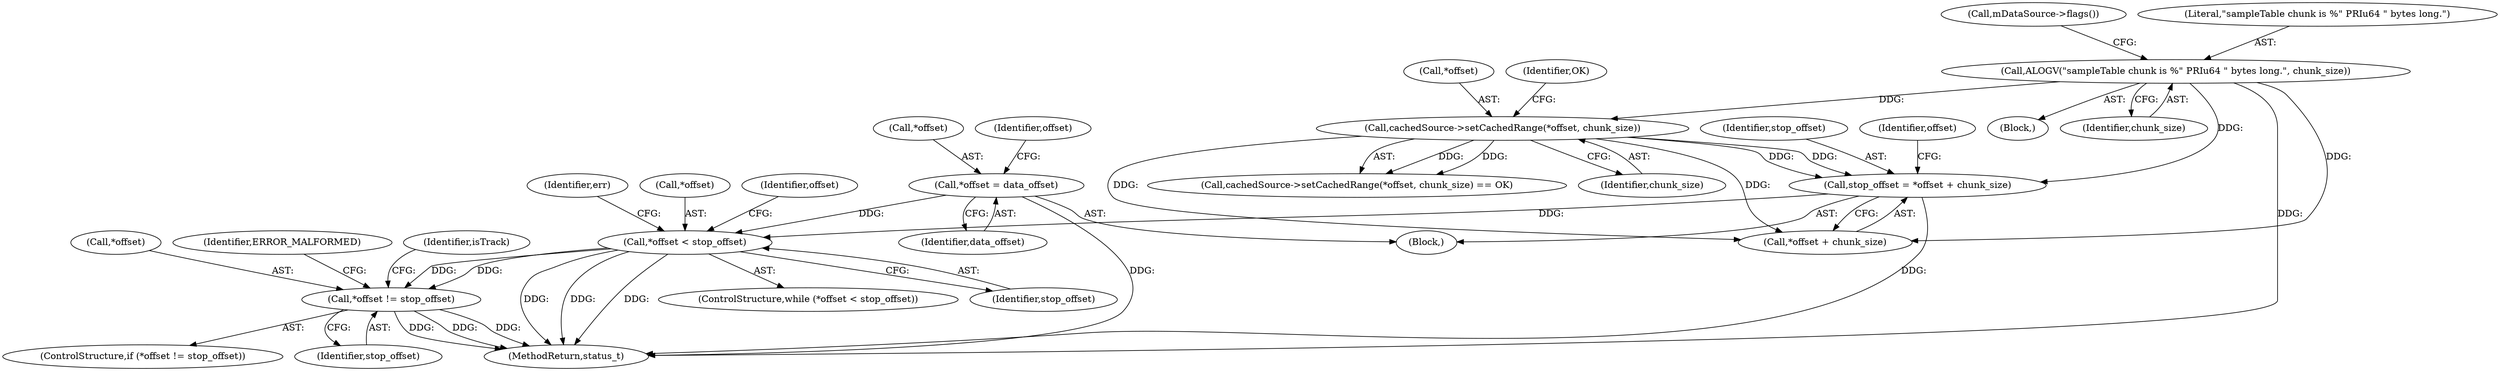 digraph "0_Android_463a6f807e187828442949d1924e143cf07778c6@pointer" {
"1000500" [label="(Call,*offset != stop_offset)"];
"1000479" [label="(Call,*offset < stop_offset)"];
"1000474" [label="(Call,*offset = data_offset)"];
"1000468" [label="(Call,stop_offset = *offset + chunk_size)"];
"1000395" [label="(Call,cachedSource->setCachedRange(*offset, chunk_size))"];
"1000378" [label="(Call,ALOGV(\"sampleTable chunk is %\" PRIu64 \" bytes long.\", chunk_size))"];
"1000486" [label="(Identifier,err)"];
"1000470" [label="(Call,*offset + chunk_size)"];
"1000501" [label="(Call,*offset)"];
"1000478" [label="(ControlStructure,while (*offset < stop_offset))"];
"1000475" [label="(Call,*offset)"];
"1000378" [label="(Call,ALOGV(\"sampleTable chunk is %\" PRIu64 \" bytes long.\", chunk_size))"];
"1000481" [label="(Identifier,offset)"];
"1000482" [label="(Identifier,stop_offset)"];
"1000395" [label="(Call,cachedSource->setCachedRange(*offset, chunk_size))"];
"1000500" [label="(Call,*offset != stop_offset)"];
"1000499" [label="(ControlStructure,if (*offset != stop_offset))"];
"1000394" [label="(Call,cachedSource->setCachedRange(*offset, chunk_size) == OK)"];
"1000506" [label="(Identifier,ERROR_MALFORMED)"];
"1000480" [label="(Call,*offset)"];
"1000377" [label="(Block,)"];
"1000383" [label="(Call,mDataSource->flags())"];
"1000502" [label="(Identifier,offset)"];
"1000468" [label="(Call,stop_offset = *offset + chunk_size)"];
"1000396" [label="(Call,*offset)"];
"1000398" [label="(Identifier,chunk_size)"];
"1000477" [label="(Identifier,data_offset)"];
"1000503" [label="(Identifier,stop_offset)"];
"1000469" [label="(Identifier,stop_offset)"];
"1000399" [label="(Identifier,OK)"];
"1000379" [label="(Literal,\"sampleTable chunk is %\" PRIu64 \" bytes long.\")"];
"1000508" [label="(Identifier,isTrack)"];
"1000479" [label="(Call,*offset < stop_offset)"];
"1002918" [label="(MethodReturn,status_t)"];
"1000380" [label="(Identifier,chunk_size)"];
"1000474" [label="(Call,*offset = data_offset)"];
"1000368" [label="(Block,)"];
"1000476" [label="(Identifier,offset)"];
"1000500" -> "1000499"  [label="AST: "];
"1000500" -> "1000503"  [label="CFG: "];
"1000501" -> "1000500"  [label="AST: "];
"1000503" -> "1000500"  [label="AST: "];
"1000506" -> "1000500"  [label="CFG: "];
"1000508" -> "1000500"  [label="CFG: "];
"1000500" -> "1002918"  [label="DDG: "];
"1000500" -> "1002918"  [label="DDG: "];
"1000500" -> "1002918"  [label="DDG: "];
"1000479" -> "1000500"  [label="DDG: "];
"1000479" -> "1000500"  [label="DDG: "];
"1000479" -> "1000478"  [label="AST: "];
"1000479" -> "1000482"  [label="CFG: "];
"1000480" -> "1000479"  [label="AST: "];
"1000482" -> "1000479"  [label="AST: "];
"1000486" -> "1000479"  [label="CFG: "];
"1000502" -> "1000479"  [label="CFG: "];
"1000479" -> "1002918"  [label="DDG: "];
"1000479" -> "1002918"  [label="DDG: "];
"1000479" -> "1002918"  [label="DDG: "];
"1000474" -> "1000479"  [label="DDG: "];
"1000468" -> "1000479"  [label="DDG: "];
"1000474" -> "1000368"  [label="AST: "];
"1000474" -> "1000477"  [label="CFG: "];
"1000475" -> "1000474"  [label="AST: "];
"1000477" -> "1000474"  [label="AST: "];
"1000481" -> "1000474"  [label="CFG: "];
"1000474" -> "1002918"  [label="DDG: "];
"1000468" -> "1000368"  [label="AST: "];
"1000468" -> "1000470"  [label="CFG: "];
"1000469" -> "1000468"  [label="AST: "];
"1000470" -> "1000468"  [label="AST: "];
"1000476" -> "1000468"  [label="CFG: "];
"1000468" -> "1002918"  [label="DDG: "];
"1000395" -> "1000468"  [label="DDG: "];
"1000395" -> "1000468"  [label="DDG: "];
"1000378" -> "1000468"  [label="DDG: "];
"1000395" -> "1000394"  [label="AST: "];
"1000395" -> "1000398"  [label="CFG: "];
"1000396" -> "1000395"  [label="AST: "];
"1000398" -> "1000395"  [label="AST: "];
"1000399" -> "1000395"  [label="CFG: "];
"1000395" -> "1000394"  [label="DDG: "];
"1000395" -> "1000394"  [label="DDG: "];
"1000378" -> "1000395"  [label="DDG: "];
"1000395" -> "1000470"  [label="DDG: "];
"1000395" -> "1000470"  [label="DDG: "];
"1000378" -> "1000377"  [label="AST: "];
"1000378" -> "1000380"  [label="CFG: "];
"1000379" -> "1000378"  [label="AST: "];
"1000380" -> "1000378"  [label="AST: "];
"1000383" -> "1000378"  [label="CFG: "];
"1000378" -> "1002918"  [label="DDG: "];
"1000378" -> "1000470"  [label="DDG: "];
}
